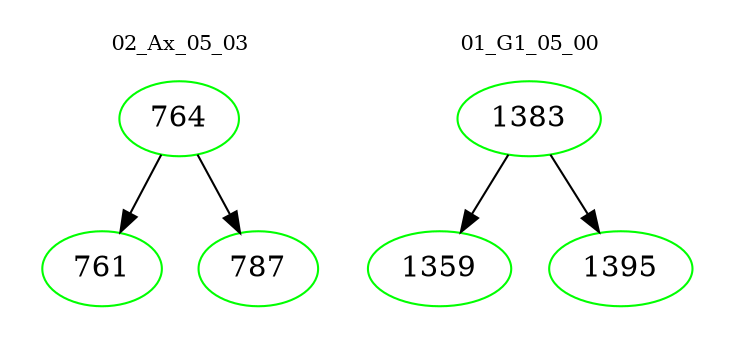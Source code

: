 digraph{
subgraph cluster_0 {
color = white
label = "02_Ax_05_03";
fontsize=10;
T0_764 [label="764", color="green"]
T0_764 -> T0_761 [color="black"]
T0_761 [label="761", color="green"]
T0_764 -> T0_787 [color="black"]
T0_787 [label="787", color="green"]
}
subgraph cluster_1 {
color = white
label = "01_G1_05_00";
fontsize=10;
T1_1383 [label="1383", color="green"]
T1_1383 -> T1_1359 [color="black"]
T1_1359 [label="1359", color="green"]
T1_1383 -> T1_1395 [color="black"]
T1_1395 [label="1395", color="green"]
}
}
